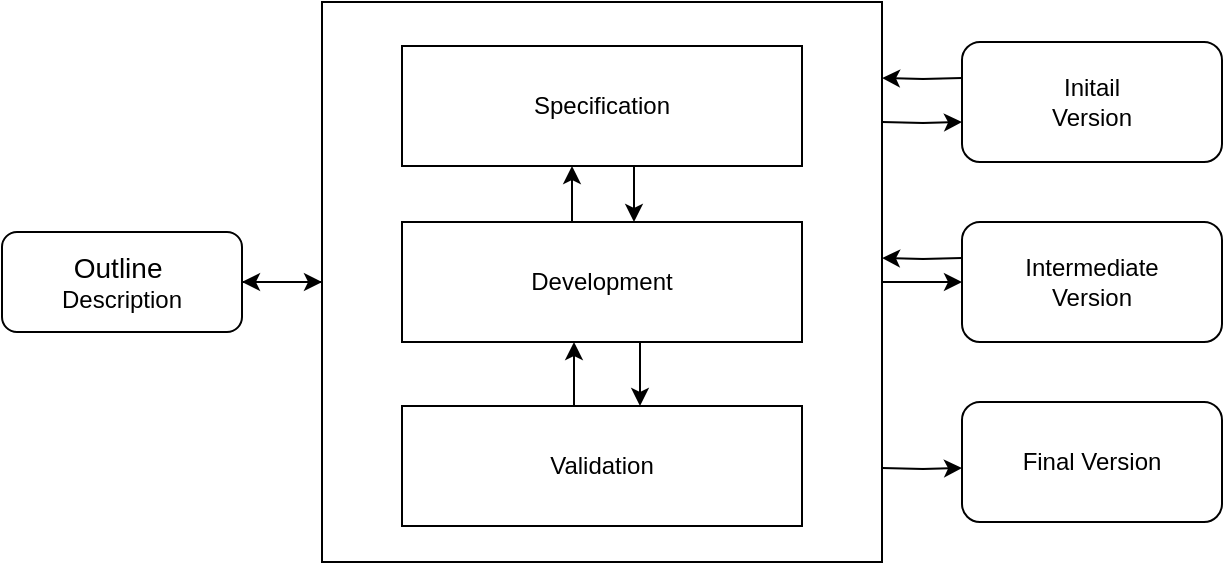 <mxfile version="23.1.5" type="github">
  <diagram name="Page-1" id="i6WeV55Hnm80UKIriWFR">
    <mxGraphModel dx="880" dy="446" grid="1" gridSize="10" guides="1" tooltips="1" connect="1" arrows="1" fold="1" page="1" pageScale="1" pageWidth="850" pageHeight="1100" math="0" shadow="0">
      <root>
        <mxCell id="0" />
        <mxCell id="1" parent="0" />
        <mxCell id="rgPkUCg0Z38JKq7z394j-26" value="" style="edgeStyle=orthogonalEdgeStyle;rounded=0;orthogonalLoop=1;jettySize=auto;html=1;" edge="1" parent="1" source="rgPkUCg0Z38JKq7z394j-1" target="rgPkUCg0Z38JKq7z394j-2">
          <mxGeometry relative="1" as="geometry" />
        </mxCell>
        <mxCell id="rgPkUCg0Z38JKq7z394j-30" value="" style="edgeStyle=orthogonalEdgeStyle;rounded=0;orthogonalLoop=1;jettySize=auto;html=1;" edge="1" parent="1" source="rgPkUCg0Z38JKq7z394j-1" target="rgPkUCg0Z38JKq7z394j-6">
          <mxGeometry relative="1" as="geometry" />
        </mxCell>
        <mxCell id="rgPkUCg0Z38JKq7z394j-1" value="" style="whiteSpace=wrap;html=1;aspect=fixed;" vertex="1" parent="1">
          <mxGeometry x="280" y="160" width="280" height="280" as="geometry" />
        </mxCell>
        <mxCell id="rgPkUCg0Z38JKq7z394j-23" value="" style="edgeStyle=orthogonalEdgeStyle;rounded=0;orthogonalLoop=1;jettySize=auto;html=1;" edge="1" parent="1" source="rgPkUCg0Z38JKq7z394j-2">
          <mxGeometry relative="1" as="geometry">
            <mxPoint x="280" y="300" as="targetPoint" />
          </mxGeometry>
        </mxCell>
        <mxCell id="rgPkUCg0Z38JKq7z394j-2" value="&lt;div&gt;&lt;font style=&quot;font-size: 14px;&quot;&gt;Outline&amp;nbsp;&lt;/font&gt;&lt;/div&gt;&lt;div&gt;&lt;font style=&quot;font-size: 12px;&quot;&gt;Description&lt;/font&gt;&lt;/div&gt;" style="rounded=1;whiteSpace=wrap;html=1;" vertex="1" parent="1">
          <mxGeometry x="120" y="275" width="120" height="50" as="geometry" />
        </mxCell>
        <mxCell id="rgPkUCg0Z38JKq7z394j-13" value="" style="edgeStyle=orthogonalEdgeStyle;rounded=0;orthogonalLoop=1;jettySize=auto;html=1;" edge="1" parent="1">
          <mxGeometry relative="1" as="geometry">
            <mxPoint x="436" y="242" as="sourcePoint" />
            <mxPoint x="436" y="270" as="targetPoint" />
          </mxGeometry>
        </mxCell>
        <mxCell id="rgPkUCg0Z38JKq7z394j-3" value="Specification" style="rounded=0;whiteSpace=wrap;html=1;" vertex="1" parent="1">
          <mxGeometry x="320" y="182" width="200" height="60" as="geometry" />
        </mxCell>
        <mxCell id="rgPkUCg0Z38JKq7z394j-14" value="" style="edgeStyle=orthogonalEdgeStyle;rounded=0;orthogonalLoop=1;jettySize=auto;html=1;" edge="1" parent="1">
          <mxGeometry relative="1" as="geometry">
            <mxPoint x="439" y="330" as="sourcePoint" />
            <mxPoint x="439" y="362" as="targetPoint" />
          </mxGeometry>
        </mxCell>
        <mxCell id="rgPkUCg0Z38JKq7z394j-24" value="" style="edgeStyle=orthogonalEdgeStyle;rounded=0;orthogonalLoop=1;jettySize=auto;html=1;" edge="1" parent="1">
          <mxGeometry relative="1" as="geometry">
            <mxPoint x="405" y="270" as="sourcePoint" />
            <mxPoint x="405" y="242" as="targetPoint" />
          </mxGeometry>
        </mxCell>
        <mxCell id="rgPkUCg0Z38JKq7z394j-4" value="Development" style="rounded=0;whiteSpace=wrap;html=1;" vertex="1" parent="1">
          <mxGeometry x="320" y="270" width="200" height="60" as="geometry" />
        </mxCell>
        <mxCell id="rgPkUCg0Z38JKq7z394j-25" value="" style="edgeStyle=orthogonalEdgeStyle;rounded=0;orthogonalLoop=1;jettySize=auto;html=1;" edge="1" parent="1">
          <mxGeometry relative="1" as="geometry">
            <mxPoint x="406" y="362" as="sourcePoint" />
            <mxPoint x="406" y="330" as="targetPoint" />
          </mxGeometry>
        </mxCell>
        <mxCell id="rgPkUCg0Z38JKq7z394j-5" value="Validation" style="rounded=0;whiteSpace=wrap;html=1;" vertex="1" parent="1">
          <mxGeometry x="320" y="362" width="200" height="60" as="geometry" />
        </mxCell>
        <mxCell id="rgPkUCg0Z38JKq7z394j-20" value="" style="edgeStyle=orthogonalEdgeStyle;rounded=0;orthogonalLoop=1;jettySize=auto;html=1;" edge="1" parent="1">
          <mxGeometry relative="1" as="geometry">
            <mxPoint x="600" y="288" as="sourcePoint" />
            <mxPoint x="560" y="288" as="targetPoint" />
          </mxGeometry>
        </mxCell>
        <mxCell id="rgPkUCg0Z38JKq7z394j-6" value="&lt;div&gt;Intermediate&lt;/div&gt;&lt;div&gt;Version&lt;br&gt;&lt;/div&gt;" style="rounded=1;whiteSpace=wrap;html=1;" vertex="1" parent="1">
          <mxGeometry x="600" y="270" width="130" height="60" as="geometry" />
        </mxCell>
        <mxCell id="rgPkUCg0Z38JKq7z394j-17" value="" style="edgeStyle=orthogonalEdgeStyle;rounded=0;orthogonalLoop=1;jettySize=auto;html=1;" edge="1" parent="1">
          <mxGeometry relative="1" as="geometry">
            <mxPoint x="600" y="198" as="sourcePoint" />
            <mxPoint x="560" y="198" as="targetPoint" />
          </mxGeometry>
        </mxCell>
        <mxCell id="rgPkUCg0Z38JKq7z394j-7" value="&lt;div&gt;Initail &lt;br&gt;&lt;/div&gt;&lt;div&gt;Version&lt;br&gt;&lt;/div&gt;" style="rounded=1;whiteSpace=wrap;html=1;" vertex="1" parent="1">
          <mxGeometry x="600" y="180" width="130" height="60" as="geometry" />
        </mxCell>
        <mxCell id="rgPkUCg0Z38JKq7z394j-8" value="Final Version" style="rounded=1;whiteSpace=wrap;html=1;" vertex="1" parent="1">
          <mxGeometry x="600" y="360" width="130" height="60" as="geometry" />
        </mxCell>
        <mxCell id="rgPkUCg0Z38JKq7z394j-35" value="" style="edgeStyle=orthogonalEdgeStyle;rounded=0;orthogonalLoop=1;jettySize=auto;html=1;" edge="1" parent="1">
          <mxGeometry relative="1" as="geometry">
            <mxPoint x="560" y="393" as="sourcePoint" />
            <mxPoint x="600" y="393" as="targetPoint" />
          </mxGeometry>
        </mxCell>
        <mxCell id="rgPkUCg0Z38JKq7z394j-36" value="" style="edgeStyle=orthogonalEdgeStyle;rounded=0;orthogonalLoop=1;jettySize=auto;html=1;" edge="1" parent="1">
          <mxGeometry relative="1" as="geometry">
            <mxPoint x="560" y="220" as="sourcePoint" />
            <mxPoint x="600" y="220" as="targetPoint" />
          </mxGeometry>
        </mxCell>
      </root>
    </mxGraphModel>
  </diagram>
</mxfile>
